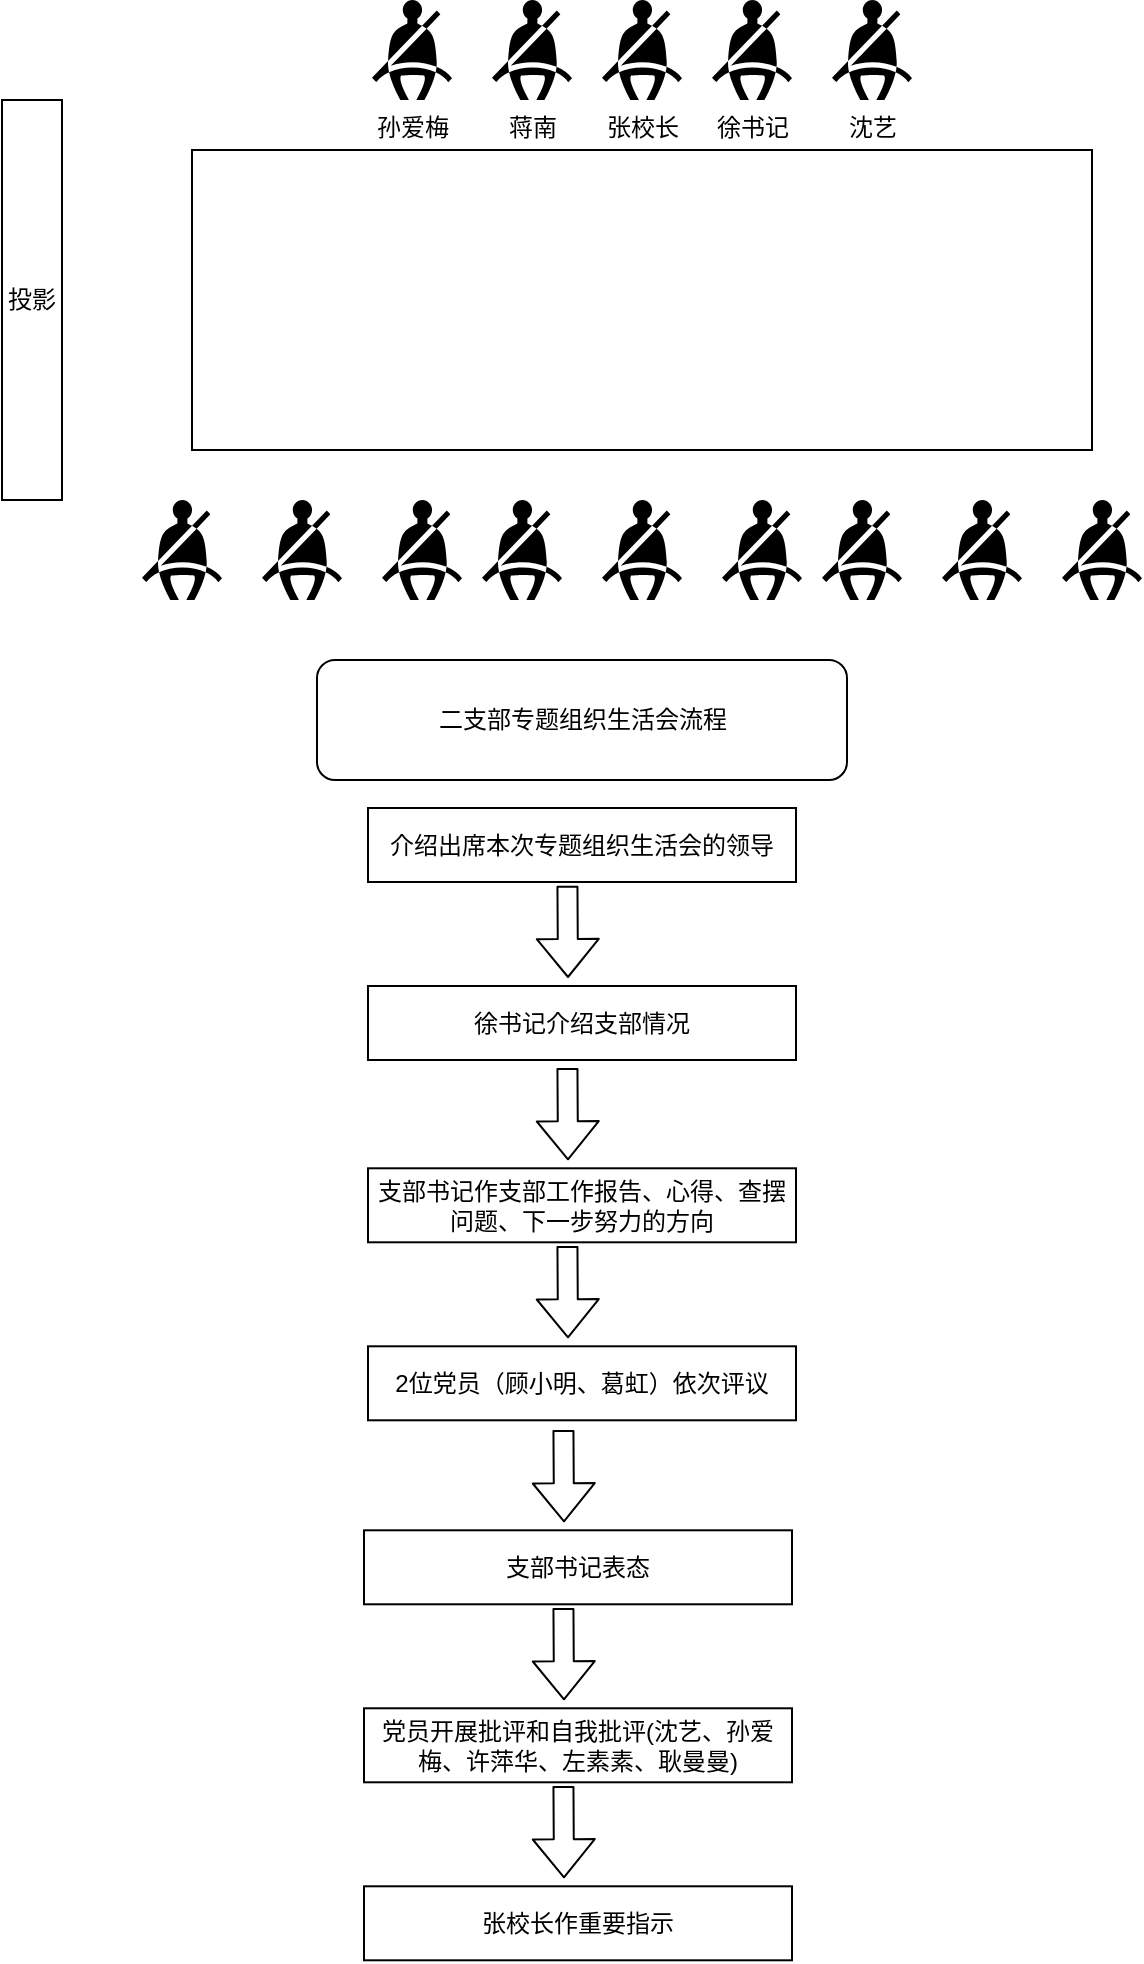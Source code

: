 <mxfile version="14.8.4" type="github">
  <diagram id="_GguZ7U3eap8ssgsz3NK" name="第 1 页">
    <mxGraphModel dx="979" dy="663" grid="0" gridSize="10" guides="1" tooltips="1" connect="1" arrows="1" fold="1" page="1" pageScale="1" pageWidth="850" pageHeight="2000" math="0" shadow="0">
      <root>
        <mxCell id="0" />
        <mxCell id="1" parent="0" />
        <mxCell id="jW9oAG5GVhoArk8jypPi-2" value="" style="rounded=0;whiteSpace=wrap;html=1;" parent="1" vertex="1">
          <mxGeometry x="220" y="220" width="450" height="150" as="geometry" />
        </mxCell>
        <mxCell id="jW9oAG5GVhoArk8jypPi-3" value="投影" style="rounded=0;whiteSpace=wrap;html=1;" parent="1" vertex="1">
          <mxGeometry x="125" y="195" width="30" height="200" as="geometry" />
        </mxCell>
        <mxCell id="jW9oAG5GVhoArk8jypPi-4" value="张校长" style="shape=mxgraph.signs.transportation.seat_belt;html=1;pointerEvents=1;fillColor=#000000;strokeColor=none;verticalLabelPosition=bottom;verticalAlign=top;align=center;" parent="1" vertex="1">
          <mxGeometry x="425" y="145" width="40" height="50" as="geometry" />
        </mxCell>
        <mxCell id="jW9oAG5GVhoArk8jypPi-5" value="徐书记" style="shape=mxgraph.signs.transportation.seat_belt;html=1;pointerEvents=1;fillColor=#000000;strokeColor=none;verticalLabelPosition=bottom;verticalAlign=top;align=center;" parent="1" vertex="1">
          <mxGeometry x="480" y="145" width="40" height="50" as="geometry" />
        </mxCell>
        <mxCell id="jW9oAG5GVhoArk8jypPi-6" value="蒋南" style="shape=mxgraph.signs.transportation.seat_belt;html=1;pointerEvents=1;fillColor=#000000;strokeColor=none;verticalLabelPosition=bottom;verticalAlign=top;align=center;" parent="1" vertex="1">
          <mxGeometry x="370" y="145" width="40" height="50" as="geometry" />
        </mxCell>
        <mxCell id="jW9oAG5GVhoArk8jypPi-7" value="孙爱梅" style="shape=mxgraph.signs.transportation.seat_belt;html=1;pointerEvents=1;fillColor=#000000;strokeColor=none;verticalLabelPosition=bottom;verticalAlign=top;align=center;" parent="1" vertex="1">
          <mxGeometry x="310" y="145" width="40" height="50" as="geometry" />
        </mxCell>
        <mxCell id="jW9oAG5GVhoArk8jypPi-8" value="沈艺" style="shape=mxgraph.signs.transportation.seat_belt;html=1;pointerEvents=1;fillColor=#000000;strokeColor=none;verticalLabelPosition=bottom;verticalAlign=top;align=center;" parent="1" vertex="1">
          <mxGeometry x="540" y="145" width="40" height="50" as="geometry" />
        </mxCell>
        <mxCell id="jW9oAG5GVhoArk8jypPi-11" value="" style="shape=mxgraph.signs.transportation.seat_belt;html=1;pointerEvents=1;fillColor=#000000;strokeColor=none;verticalLabelPosition=bottom;verticalAlign=top;align=center;" parent="1" vertex="1">
          <mxGeometry x="535" y="395" width="40" height="50" as="geometry" />
        </mxCell>
        <mxCell id="jW9oAG5GVhoArk8jypPi-12" value="" style="shape=mxgraph.signs.transportation.seat_belt;html=1;pointerEvents=1;fillColor=#000000;strokeColor=none;verticalLabelPosition=bottom;verticalAlign=top;align=center;" parent="1" vertex="1">
          <mxGeometry x="595" y="395" width="40" height="50" as="geometry" />
        </mxCell>
        <mxCell id="jW9oAG5GVhoArk8jypPi-13" value="" style="shape=mxgraph.signs.transportation.seat_belt;html=1;pointerEvents=1;fillColor=#000000;strokeColor=none;verticalLabelPosition=bottom;verticalAlign=top;align=center;" parent="1" vertex="1">
          <mxGeometry x="655" y="395" width="40" height="50" as="geometry" />
        </mxCell>
        <mxCell id="jW9oAG5GVhoArk8jypPi-14" value="" style="shape=mxgraph.signs.transportation.seat_belt;html=1;pointerEvents=1;fillColor=#000000;strokeColor=none;verticalLabelPosition=bottom;verticalAlign=top;align=center;" parent="1" vertex="1">
          <mxGeometry x="365" y="395" width="40" height="50" as="geometry" />
        </mxCell>
        <mxCell id="jW9oAG5GVhoArk8jypPi-15" value="" style="shape=mxgraph.signs.transportation.seat_belt;html=1;pointerEvents=1;fillColor=#000000;strokeColor=none;verticalLabelPosition=bottom;verticalAlign=top;align=center;" parent="1" vertex="1">
          <mxGeometry x="425" y="395" width="40" height="50" as="geometry" />
        </mxCell>
        <mxCell id="jW9oAG5GVhoArk8jypPi-16" value="" style="shape=mxgraph.signs.transportation.seat_belt;html=1;pointerEvents=1;fillColor=#000000;strokeColor=none;verticalLabelPosition=bottom;verticalAlign=top;align=center;" parent="1" vertex="1">
          <mxGeometry x="485" y="395" width="40" height="50" as="geometry" />
        </mxCell>
        <mxCell id="jW9oAG5GVhoArk8jypPi-17" value="" style="shape=mxgraph.signs.transportation.seat_belt;html=1;pointerEvents=1;fillColor=#000000;strokeColor=none;verticalLabelPosition=bottom;verticalAlign=top;align=center;" parent="1" vertex="1">
          <mxGeometry x="195" y="395" width="40" height="50" as="geometry" />
        </mxCell>
        <mxCell id="jW9oAG5GVhoArk8jypPi-18" value="" style="shape=mxgraph.signs.transportation.seat_belt;html=1;pointerEvents=1;fillColor=#000000;strokeColor=none;verticalLabelPosition=bottom;verticalAlign=top;align=center;" parent="1" vertex="1">
          <mxGeometry x="255" y="395" width="40" height="50" as="geometry" />
        </mxCell>
        <mxCell id="jW9oAG5GVhoArk8jypPi-19" value="" style="shape=mxgraph.signs.transportation.seat_belt;html=1;pointerEvents=1;fillColor=#000000;strokeColor=none;verticalLabelPosition=bottom;verticalAlign=top;align=center;" parent="1" vertex="1">
          <mxGeometry x="315" y="395" width="40" height="50" as="geometry" />
        </mxCell>
        <mxCell id="ygfgggfhi4tpyGAR1O1i-1" value="介绍出席本次专题组织生活会的领导" style="rounded=0;whiteSpace=wrap;html=1;" vertex="1" parent="1">
          <mxGeometry x="308" y="549" width="214" height="37" as="geometry" />
        </mxCell>
        <mxCell id="ygfgggfhi4tpyGAR1O1i-3" value="" style="shape=flexArrow;endArrow=classic;html=1;exitX=0.466;exitY=1.05;exitDx=0;exitDy=0;exitPerimeter=0;" edge="1" parent="1" source="ygfgggfhi4tpyGAR1O1i-1">
          <mxGeometry width="50" height="50" relative="1" as="geometry">
            <mxPoint x="407" y="730" as="sourcePoint" />
            <mxPoint x="408" y="634" as="targetPoint" />
          </mxGeometry>
        </mxCell>
        <mxCell id="ygfgggfhi4tpyGAR1O1i-4" value="徐书记介绍支部情况" style="rounded=0;whiteSpace=wrap;html=1;" vertex="1" parent="1">
          <mxGeometry x="308" y="638" width="214" height="37" as="geometry" />
        </mxCell>
        <mxCell id="ygfgggfhi4tpyGAR1O1i-5" value="" style="shape=flexArrow;endArrow=classic;html=1;exitX=0.466;exitY=1.05;exitDx=0;exitDy=0;exitPerimeter=0;" edge="1" parent="1">
          <mxGeometry width="50" height="50" relative="1" as="geometry">
            <mxPoint x="407.724" y="679.0" as="sourcePoint" />
            <mxPoint x="408" y="725.15" as="targetPoint" />
          </mxGeometry>
        </mxCell>
        <mxCell id="ygfgggfhi4tpyGAR1O1i-6" value="支部书记作支部工作报告、心得、查摆问题、下一步努力的方向" style="rounded=0;whiteSpace=wrap;html=1;" vertex="1" parent="1">
          <mxGeometry x="308" y="729.15" width="214" height="37" as="geometry" />
        </mxCell>
        <mxCell id="ygfgggfhi4tpyGAR1O1i-8" value="" style="shape=flexArrow;endArrow=classic;html=1;exitX=0.466;exitY=1.05;exitDx=0;exitDy=0;exitPerimeter=0;" edge="1" parent="1">
          <mxGeometry width="50" height="50" relative="1" as="geometry">
            <mxPoint x="407.724" y="768" as="sourcePoint" />
            <mxPoint x="408" y="814.15" as="targetPoint" />
          </mxGeometry>
        </mxCell>
        <mxCell id="ygfgggfhi4tpyGAR1O1i-9" value="2位党员（顾小明、葛虹）依次评议" style="rounded=0;whiteSpace=wrap;html=1;" vertex="1" parent="1">
          <mxGeometry x="308" y="818.15" width="214" height="37" as="geometry" />
        </mxCell>
        <mxCell id="ygfgggfhi4tpyGAR1O1i-10" value="" style="shape=flexArrow;endArrow=classic;html=1;exitX=0.466;exitY=1.05;exitDx=0;exitDy=0;exitPerimeter=0;" edge="1" parent="1">
          <mxGeometry width="50" height="50" relative="1" as="geometry">
            <mxPoint x="405.724" y="860" as="sourcePoint" />
            <mxPoint x="406" y="906.15" as="targetPoint" />
          </mxGeometry>
        </mxCell>
        <mxCell id="ygfgggfhi4tpyGAR1O1i-11" value="支部书记表态" style="rounded=0;whiteSpace=wrap;html=1;" vertex="1" parent="1">
          <mxGeometry x="306" y="910.15" width="214" height="37" as="geometry" />
        </mxCell>
        <mxCell id="ygfgggfhi4tpyGAR1O1i-12" value="" style="shape=flexArrow;endArrow=classic;html=1;exitX=0.466;exitY=1.05;exitDx=0;exitDy=0;exitPerimeter=0;" edge="1" parent="1">
          <mxGeometry width="50" height="50" relative="1" as="geometry">
            <mxPoint x="405.724" y="949" as="sourcePoint" />
            <mxPoint x="406" y="995.15" as="targetPoint" />
          </mxGeometry>
        </mxCell>
        <mxCell id="ygfgggfhi4tpyGAR1O1i-13" value="党员开展批评和自我批评(沈艺、孙爱梅、许萍华、左素素、耿曼曼)" style="rounded=0;whiteSpace=wrap;html=1;" vertex="1" parent="1">
          <mxGeometry x="306" y="999.15" width="214" height="37" as="geometry" />
        </mxCell>
        <mxCell id="ygfgggfhi4tpyGAR1O1i-14" value="" style="shape=flexArrow;endArrow=classic;html=1;exitX=0.466;exitY=1.05;exitDx=0;exitDy=0;exitPerimeter=0;" edge="1" parent="1">
          <mxGeometry width="50" height="50" relative="1" as="geometry">
            <mxPoint x="405.724" y="1038" as="sourcePoint" />
            <mxPoint x="406" y="1084.15" as="targetPoint" />
          </mxGeometry>
        </mxCell>
        <mxCell id="ygfgggfhi4tpyGAR1O1i-15" value="张校长作重要指示" style="rounded=0;whiteSpace=wrap;html=1;" vertex="1" parent="1">
          <mxGeometry x="306" y="1088.15" width="214" height="37" as="geometry" />
        </mxCell>
        <mxCell id="ygfgggfhi4tpyGAR1O1i-16" value="二支部专题组织生活会流程" style="rounded=1;whiteSpace=wrap;html=1;" vertex="1" parent="1">
          <mxGeometry x="282.5" y="475" width="265" height="60" as="geometry" />
        </mxCell>
      </root>
    </mxGraphModel>
  </diagram>
</mxfile>
